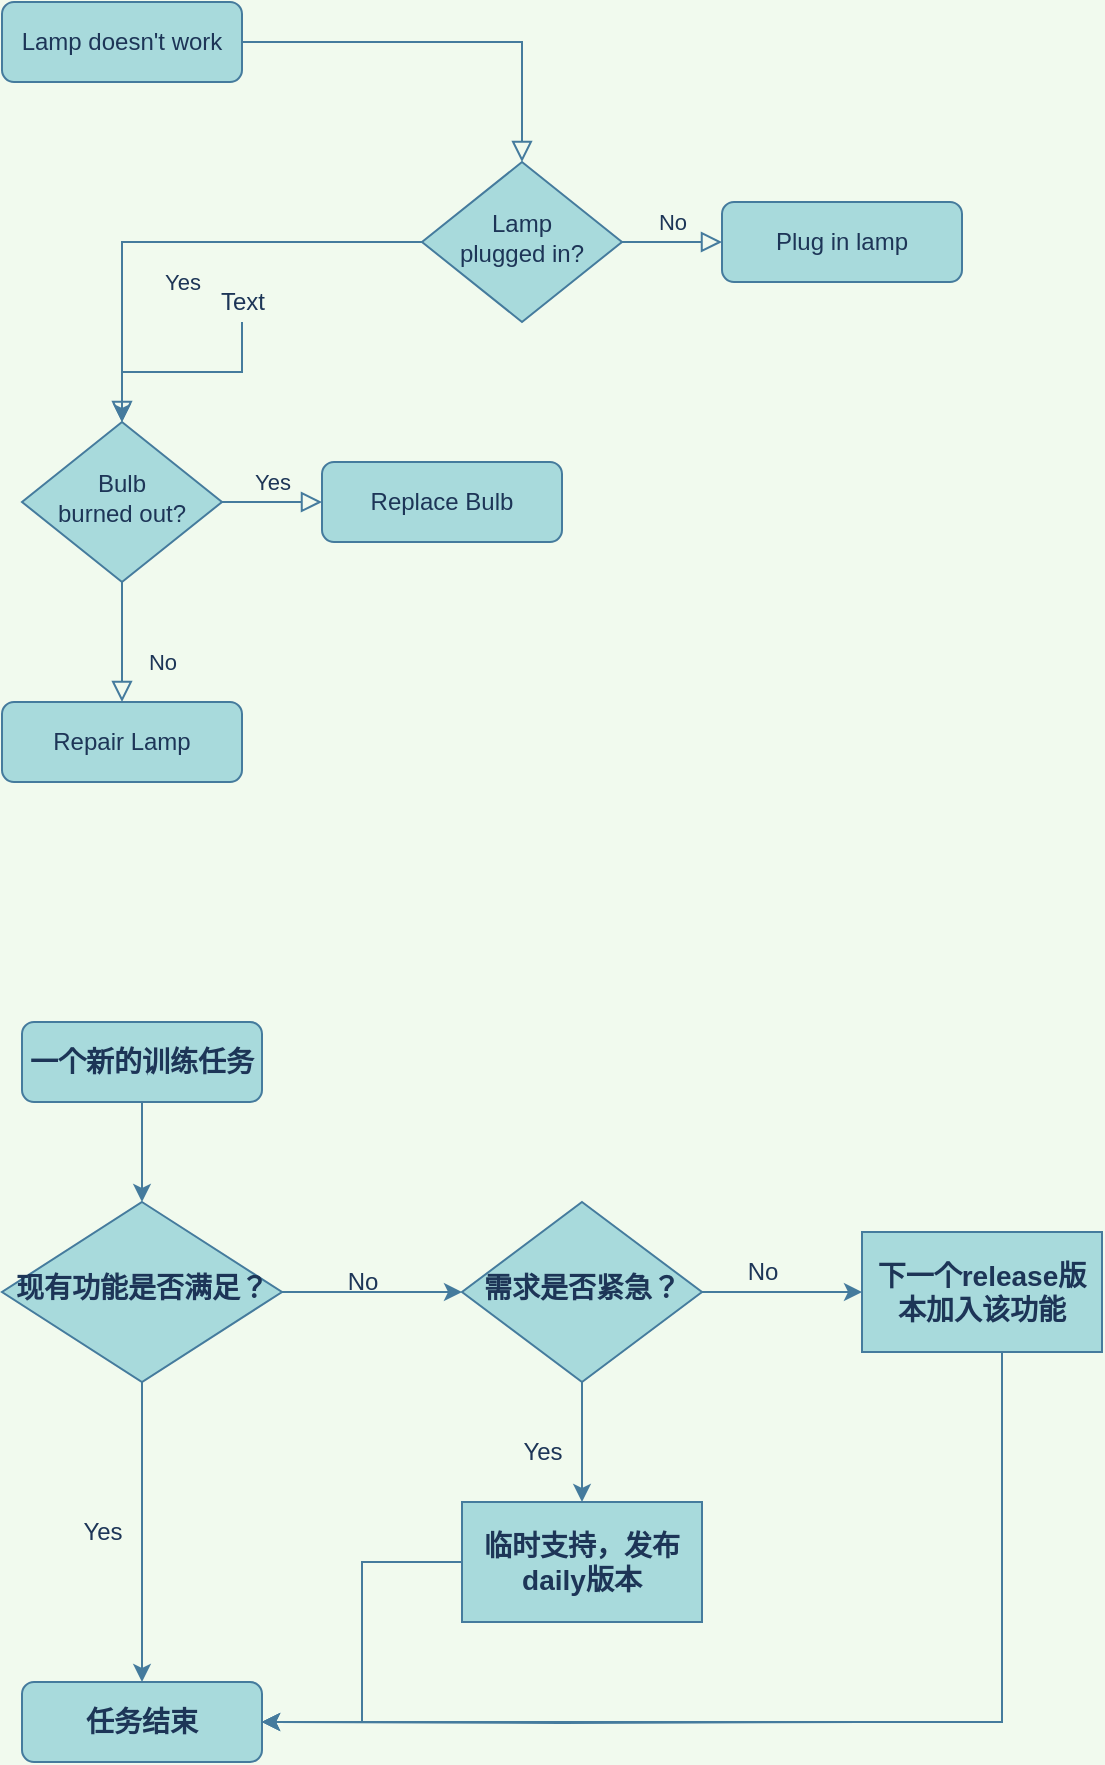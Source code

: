 <mxfile version="20.5.1" type="github">
  <diagram id="C5RBs43oDa-KdzZeNtuy" name="Page-1">
    <mxGraphModel dx="1357" dy="762" grid="1" gridSize="10" guides="1" tooltips="1" connect="1" arrows="1" fold="1" page="1" pageScale="1" pageWidth="827" pageHeight="1169" background="#F1FAEE" math="0" shadow="0">
      <root>
        <mxCell id="WIyWlLk6GJQsqaUBKTNV-0" />
        <mxCell id="WIyWlLk6GJQsqaUBKTNV-1" parent="WIyWlLk6GJQsqaUBKTNV-0" />
        <mxCell id="WIyWlLk6GJQsqaUBKTNV-2" value="" style="rounded=0;html=1;jettySize=auto;orthogonalLoop=1;fontSize=11;endArrow=block;endFill=0;endSize=8;strokeWidth=1;shadow=0;labelBackgroundColor=none;edgeStyle=orthogonalEdgeStyle;strokeColor=#457B9D;fontColor=#1D3557;" parent="WIyWlLk6GJQsqaUBKTNV-1" source="WIyWlLk6GJQsqaUBKTNV-3" target="WIyWlLk6GJQsqaUBKTNV-6" edge="1">
          <mxGeometry relative="1" as="geometry" />
        </mxCell>
        <mxCell id="WIyWlLk6GJQsqaUBKTNV-3" value="Lamp doesn&#39;t work" style="rounded=1;whiteSpace=wrap;html=1;fontSize=12;glass=0;strokeWidth=1;shadow=0;fillColor=#A8DADC;strokeColor=#457B9D;fontColor=#1D3557;" parent="WIyWlLk6GJQsqaUBKTNV-1" vertex="1">
          <mxGeometry x="160" y="80" width="120" height="40" as="geometry" />
        </mxCell>
        <mxCell id="WIyWlLk6GJQsqaUBKTNV-4" value="Yes" style="rounded=0;html=1;jettySize=auto;orthogonalLoop=1;fontSize=11;endArrow=block;endFill=0;endSize=8;strokeWidth=1;shadow=0;labelBackgroundColor=none;edgeStyle=orthogonalEdgeStyle;strokeColor=#457B9D;fontColor=#1D3557;" parent="WIyWlLk6GJQsqaUBKTNV-1" source="WIyWlLk6GJQsqaUBKTNV-6" target="WIyWlLk6GJQsqaUBKTNV-10" edge="1">
          <mxGeometry y="20" relative="1" as="geometry">
            <mxPoint as="offset" />
          </mxGeometry>
        </mxCell>
        <mxCell id="WIyWlLk6GJQsqaUBKTNV-5" value="No" style="edgeStyle=orthogonalEdgeStyle;rounded=0;html=1;jettySize=auto;orthogonalLoop=1;fontSize=11;endArrow=block;endFill=0;endSize=8;strokeWidth=1;shadow=0;labelBackgroundColor=none;strokeColor=#457B9D;fontColor=#1D3557;" parent="WIyWlLk6GJQsqaUBKTNV-1" source="WIyWlLk6GJQsqaUBKTNV-6" target="WIyWlLk6GJQsqaUBKTNV-7" edge="1">
          <mxGeometry y="10" relative="1" as="geometry">
            <mxPoint as="offset" />
          </mxGeometry>
        </mxCell>
        <mxCell id="WIyWlLk6GJQsqaUBKTNV-6" value="Lamp&lt;br&gt;plugged in?" style="rhombus;whiteSpace=wrap;html=1;shadow=0;fontFamily=Helvetica;fontSize=12;align=center;strokeWidth=1;spacing=6;spacingTop=-4;fillColor=#A8DADC;strokeColor=#457B9D;fontColor=#1D3557;" parent="WIyWlLk6GJQsqaUBKTNV-1" vertex="1">
          <mxGeometry x="370" y="160" width="100" height="80" as="geometry" />
        </mxCell>
        <mxCell id="WIyWlLk6GJQsqaUBKTNV-7" value="Plug in lamp" style="rounded=1;whiteSpace=wrap;html=1;fontSize=12;glass=0;strokeWidth=1;shadow=0;fillColor=#A8DADC;strokeColor=#457B9D;fontColor=#1D3557;" parent="WIyWlLk6GJQsqaUBKTNV-1" vertex="1">
          <mxGeometry x="520" y="180" width="120" height="40" as="geometry" />
        </mxCell>
        <mxCell id="WIyWlLk6GJQsqaUBKTNV-8" value="No" style="rounded=0;jettySize=auto;orthogonalLoop=1;fontSize=11;endArrow=block;endFill=0;endSize=8;strokeWidth=1;shadow=0;labelBackgroundColor=none;edgeStyle=orthogonalEdgeStyle;fontColor=#1D3557;html=1;strokeColor=#457B9D;" parent="WIyWlLk6GJQsqaUBKTNV-1" source="WIyWlLk6GJQsqaUBKTNV-10" target="WIyWlLk6GJQsqaUBKTNV-11" edge="1">
          <mxGeometry x="0.333" y="20" relative="1" as="geometry">
            <mxPoint as="offset" />
          </mxGeometry>
        </mxCell>
        <mxCell id="WIyWlLk6GJQsqaUBKTNV-9" value="Yes" style="edgeStyle=orthogonalEdgeStyle;rounded=0;html=1;jettySize=auto;orthogonalLoop=1;fontSize=11;endArrow=block;endFill=0;endSize=8;strokeWidth=1;shadow=0;labelBackgroundColor=none;strokeColor=#457B9D;fontColor=#1D3557;" parent="WIyWlLk6GJQsqaUBKTNV-1" source="WIyWlLk6GJQsqaUBKTNV-10" target="WIyWlLk6GJQsqaUBKTNV-12" edge="1">
          <mxGeometry y="10" relative="1" as="geometry">
            <mxPoint as="offset" />
          </mxGeometry>
        </mxCell>
        <mxCell id="WIyWlLk6GJQsqaUBKTNV-10" value="Bulb&lt;br&gt;burned out?" style="rhombus;whiteSpace=wrap;html=1;shadow=0;fontFamily=Helvetica;fontSize=12;align=center;strokeWidth=1;spacing=6;spacingTop=-4;fillColor=#A8DADC;strokeColor=#457B9D;fontColor=#1D3557;" parent="WIyWlLk6GJQsqaUBKTNV-1" vertex="1">
          <mxGeometry x="170" y="290" width="100" height="80" as="geometry" />
        </mxCell>
        <mxCell id="WIyWlLk6GJQsqaUBKTNV-11" value="Repair Lamp" style="rounded=1;whiteSpace=wrap;html=1;fontSize=12;glass=0;strokeWidth=1;shadow=0;fillColor=#A8DADC;strokeColor=#457B9D;fontColor=#1D3557;" parent="WIyWlLk6GJQsqaUBKTNV-1" vertex="1">
          <mxGeometry x="160" y="430" width="120" height="40" as="geometry" />
        </mxCell>
        <mxCell id="WIyWlLk6GJQsqaUBKTNV-12" value="Replace Bulb" style="rounded=1;whiteSpace=wrap;html=1;fontSize=12;glass=0;strokeWidth=1;shadow=0;fillColor=#A8DADC;strokeColor=#457B9D;fontColor=#1D3557;" parent="WIyWlLk6GJQsqaUBKTNV-1" vertex="1">
          <mxGeometry x="320" y="310" width="120" height="40" as="geometry" />
        </mxCell>
        <mxCell id="49LCPfyhFFNsGLd2Zbsh-3" style="edgeStyle=orthogonalEdgeStyle;rounded=0;orthogonalLoop=1;jettySize=auto;html=1;entryX=0.5;entryY=0;entryDx=0;entryDy=0;labelBackgroundColor=#F1FAEE;strokeColor=#457B9D;fontColor=#1D3557;" edge="1" parent="WIyWlLk6GJQsqaUBKTNV-1" source="49LCPfyhFFNsGLd2Zbsh-0" target="49LCPfyhFFNsGLd2Zbsh-1">
          <mxGeometry relative="1" as="geometry" />
        </mxCell>
        <mxCell id="49LCPfyhFFNsGLd2Zbsh-0" value="&lt;b&gt;&lt;font style=&quot;font-size: 14px;&quot;&gt;一个新的训练任务&lt;/font&gt;&lt;/b&gt;" style="rounded=1;whiteSpace=wrap;html=1;fontSize=12;glass=0;strokeWidth=1;shadow=0;fillColor=#A8DADC;strokeColor=#457B9D;fontColor=#1D3557;" vertex="1" parent="WIyWlLk6GJQsqaUBKTNV-1">
          <mxGeometry x="170" y="590" width="120" height="40" as="geometry" />
        </mxCell>
        <mxCell id="49LCPfyhFFNsGLd2Zbsh-12" value="" style="edgeStyle=orthogonalEdgeStyle;rounded=0;orthogonalLoop=1;jettySize=auto;html=1;fontColor=#1D3557;labelBackgroundColor=#F1FAEE;strokeColor=#457B9D;" edge="1" parent="WIyWlLk6GJQsqaUBKTNV-1" source="49LCPfyhFFNsGLd2Zbsh-1" target="49LCPfyhFFNsGLd2Zbsh-10">
          <mxGeometry relative="1" as="geometry" />
        </mxCell>
        <mxCell id="49LCPfyhFFNsGLd2Zbsh-14" style="edgeStyle=orthogonalEdgeStyle;rounded=0;orthogonalLoop=1;jettySize=auto;html=1;fontColor=#1D3557;labelBackgroundColor=#F1FAEE;strokeColor=#457B9D;" edge="1" parent="WIyWlLk6GJQsqaUBKTNV-1" source="49LCPfyhFFNsGLd2Zbsh-1" target="49LCPfyhFFNsGLd2Zbsh-2">
          <mxGeometry relative="1" as="geometry" />
        </mxCell>
        <mxCell id="49LCPfyhFFNsGLd2Zbsh-1" value="&lt;font style=&quot;font-size: 14px;&quot;&gt;&lt;b&gt;现有功能是否满足？&lt;/b&gt;&lt;/font&gt;" style="rhombus;whiteSpace=wrap;html=1;shadow=0;fontFamily=Helvetica;fontSize=12;align=center;strokeWidth=1;spacing=6;spacingTop=-4;fillColor=#A8DADC;strokeColor=#457B9D;fontColor=#1D3557;" vertex="1" parent="WIyWlLk6GJQsqaUBKTNV-1">
          <mxGeometry x="160" y="680" width="140" height="90" as="geometry" />
        </mxCell>
        <mxCell id="49LCPfyhFFNsGLd2Zbsh-2" value="&lt;font style=&quot;font-size: 14px;&quot;&gt;&lt;b&gt;任务结束&lt;/b&gt;&lt;/font&gt;" style="rounded=1;whiteSpace=wrap;html=1;fontSize=12;glass=0;strokeWidth=1;shadow=0;fillColor=#A8DADC;strokeColor=#457B9D;fontColor=#1D3557;" vertex="1" parent="WIyWlLk6GJQsqaUBKTNV-1">
          <mxGeometry x="170" y="920" width="120" height="40" as="geometry" />
        </mxCell>
        <mxCell id="49LCPfyhFFNsGLd2Zbsh-8" value="" style="edgeStyle=orthogonalEdgeStyle;rounded=0;orthogonalLoop=1;jettySize=auto;html=1;labelBackgroundColor=#F1FAEE;strokeColor=#457B9D;fontColor=#1D3557;" edge="1" parent="WIyWlLk6GJQsqaUBKTNV-1" source="49LCPfyhFFNsGLd2Zbsh-7" target="WIyWlLk6GJQsqaUBKTNV-10">
          <mxGeometry relative="1" as="geometry" />
        </mxCell>
        <mxCell id="49LCPfyhFFNsGLd2Zbsh-7" value="Text" style="text;html=1;align=center;verticalAlign=middle;resizable=0;points=[];autosize=1;strokeColor=none;fillColor=none;fontColor=#1D3557;" vertex="1" parent="WIyWlLk6GJQsqaUBKTNV-1">
          <mxGeometry x="260" y="220" width="40" height="20" as="geometry" />
        </mxCell>
        <mxCell id="49LCPfyhFFNsGLd2Zbsh-17" style="edgeStyle=orthogonalEdgeStyle;rounded=0;orthogonalLoop=1;jettySize=auto;html=1;entryX=0.5;entryY=0;entryDx=0;entryDy=0;fontColor=#1D3557;labelBackgroundColor=#F1FAEE;strokeColor=#457B9D;" edge="1" parent="WIyWlLk6GJQsqaUBKTNV-1" source="49LCPfyhFFNsGLd2Zbsh-10" target="49LCPfyhFFNsGLd2Zbsh-16">
          <mxGeometry relative="1" as="geometry" />
        </mxCell>
        <mxCell id="49LCPfyhFFNsGLd2Zbsh-19" style="edgeStyle=orthogonalEdgeStyle;rounded=0;orthogonalLoop=1;jettySize=auto;html=1;entryX=0;entryY=0.5;entryDx=0;entryDy=0;fontColor=#1D3557;labelBackgroundColor=#F1FAEE;strokeColor=#457B9D;" edge="1" parent="WIyWlLk6GJQsqaUBKTNV-1" source="49LCPfyhFFNsGLd2Zbsh-10" target="49LCPfyhFFNsGLd2Zbsh-18">
          <mxGeometry relative="1" as="geometry" />
        </mxCell>
        <mxCell id="49LCPfyhFFNsGLd2Zbsh-10" value="&lt;font style=&quot;font-size: 14px;&quot;&gt;&lt;b&gt;需求是否紧急？&lt;/b&gt;&lt;/font&gt;" style="rhombus;whiteSpace=wrap;html=1;shadow=0;fontFamily=Helvetica;fontSize=12;align=center;strokeWidth=1;spacing=6;spacingTop=-4;fillColor=#A8DADC;strokeColor=#457B9D;fontColor=#1D3557;" vertex="1" parent="WIyWlLk6GJQsqaUBKTNV-1">
          <mxGeometry x="390" y="680" width="120" height="90" as="geometry" />
        </mxCell>
        <mxCell id="49LCPfyhFFNsGLd2Zbsh-13" value="No" style="text;html=1;align=center;verticalAlign=middle;resizable=0;points=[];autosize=1;strokeColor=none;fillColor=none;fontColor=#1D3557;" vertex="1" parent="WIyWlLk6GJQsqaUBKTNV-1">
          <mxGeometry x="320" y="705" width="40" height="30" as="geometry" />
        </mxCell>
        <mxCell id="49LCPfyhFFNsGLd2Zbsh-25" style="edgeStyle=orthogonalEdgeStyle;rounded=0;orthogonalLoop=1;jettySize=auto;html=1;entryX=1;entryY=0.5;entryDx=0;entryDy=0;fontColor=#1D3557;labelBackgroundColor=#F1FAEE;strokeColor=#457B9D;" edge="1" parent="WIyWlLk6GJQsqaUBKTNV-1" source="49LCPfyhFFNsGLd2Zbsh-16" target="49LCPfyhFFNsGLd2Zbsh-2">
          <mxGeometry relative="1" as="geometry" />
        </mxCell>
        <mxCell id="49LCPfyhFFNsGLd2Zbsh-16" value="&lt;b&gt;&lt;font style=&quot;font-size: 14px;&quot;&gt;临时支持，发布daily版本&lt;/font&gt;&lt;/b&gt;" style="rounded=0;whiteSpace=wrap;html=1;fontColor=#1D3557;fillColor=#A8DADC;strokeColor=#457B9D;" vertex="1" parent="WIyWlLk6GJQsqaUBKTNV-1">
          <mxGeometry x="390" y="830" width="120" height="60" as="geometry" />
        </mxCell>
        <mxCell id="49LCPfyhFFNsGLd2Zbsh-30" style="edgeStyle=elbowEdgeStyle;rounded=0;orthogonalLoop=1;jettySize=auto;html=1;fontSize=14;fontColor=#1D3557;entryX=1;entryY=0.5;entryDx=0;entryDy=0;labelBackgroundColor=#F1FAEE;strokeColor=#457B9D;" edge="1" parent="WIyWlLk6GJQsqaUBKTNV-1" source="49LCPfyhFFNsGLd2Zbsh-18" target="49LCPfyhFFNsGLd2Zbsh-2">
          <mxGeometry relative="1" as="geometry">
            <mxPoint x="660" y="940" as="targetPoint" />
            <Array as="points">
              <mxPoint x="660" y="920" />
            </Array>
          </mxGeometry>
        </mxCell>
        <mxCell id="49LCPfyhFFNsGLd2Zbsh-18" value="&lt;font style=&quot;font-size: 14px;&quot;&gt;&lt;b&gt;下一个release版本加入该功能&lt;/b&gt;&lt;/font&gt;" style="rounded=0;whiteSpace=wrap;html=1;fontColor=#1D3557;fillColor=#A8DADC;strokeColor=#457B9D;" vertex="1" parent="WIyWlLk6GJQsqaUBKTNV-1">
          <mxGeometry x="590" y="695" width="120" height="60" as="geometry" />
        </mxCell>
        <mxCell id="49LCPfyhFFNsGLd2Zbsh-22" style="edgeStyle=orthogonalEdgeStyle;rounded=0;orthogonalLoop=1;jettySize=auto;html=1;fontColor=#1D3557;labelBackgroundColor=#F1FAEE;strokeColor=#457B9D;" edge="1" parent="WIyWlLk6GJQsqaUBKTNV-1" target="49LCPfyhFFNsGLd2Zbsh-2">
          <mxGeometry relative="1" as="geometry">
            <mxPoint x="590" y="940" as="sourcePoint" />
          </mxGeometry>
        </mxCell>
        <mxCell id="49LCPfyhFFNsGLd2Zbsh-26" value="No" style="text;html=1;align=center;verticalAlign=middle;resizable=0;points=[];autosize=1;strokeColor=none;fillColor=none;fontColor=#1D3557;" vertex="1" parent="WIyWlLk6GJQsqaUBKTNV-1">
          <mxGeometry x="520" y="700" width="40" height="30" as="geometry" />
        </mxCell>
        <mxCell id="49LCPfyhFFNsGLd2Zbsh-27" value="Yes" style="text;html=1;align=center;verticalAlign=middle;resizable=0;points=[];autosize=1;strokeColor=none;fillColor=none;fontColor=#1D3557;" vertex="1" parent="WIyWlLk6GJQsqaUBKTNV-1">
          <mxGeometry x="190" y="830" width="40" height="30" as="geometry" />
        </mxCell>
        <mxCell id="49LCPfyhFFNsGLd2Zbsh-28" value="Yes" style="text;html=1;align=center;verticalAlign=middle;resizable=0;points=[];autosize=1;strokeColor=none;fillColor=none;fontColor=#1D3557;" vertex="1" parent="WIyWlLk6GJQsqaUBKTNV-1">
          <mxGeometry x="410" y="790" width="40" height="30" as="geometry" />
        </mxCell>
      </root>
    </mxGraphModel>
  </diagram>
</mxfile>
